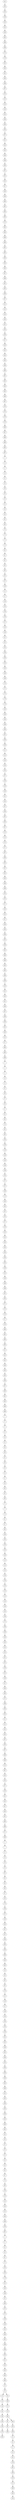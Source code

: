 digraph {
	0 [label = 0]
	1 [label = 1]
	2 [label = 2]
	3 [label = 3]
	4 [label = 4]
	5 [label = 5]
	6 [label = 6]
	7 [label = 7]
	8 [label = 8]
	9 [label = 9]
	10 [label = 10]
	11 [label = 11]
	12 [label = 12]
	13 [label = 13]
	14 [label = 14]
	15 [label = 15]
	16 [label = 16]
	17 [label = 17]
	18 [label = 18]
	19 [label = 19]
	20 [label = 20]
	21 [label = 21]
	22 [label = 22]
	23 [label = 23]
	24 [label = 24]
	25 [label = 25]
	26 [label = 26]
	27 [label = 27]
	28 [label = 28]
	29 [label = 29]
	30 [label = 30]
	31 [label = 31]
	32 [label = 32]
	33 [label = 33]
	34 [label = 34]
	35 [label = 35]
	36 [label = 36]
	37 [label = 37]
	38 [label = 38]
	39 [label = 39]
	40 [label = 40]
	41 [label = 41]
	42 [label = 42]
	43 [label = 43]
	44 [label = 44]
	45 [label = 45]
	46 [label = 46]
	47 [label = 47]
	48 [label = 48]
	49 [label = 49]
	50 [label = 50]
	51 [label = 51]
	52 [label = 52]
	53 [label = 53]
	54 [label = 54]
	55 [label = 55]
	56 [label = 56]
	57 [label = 57]
	58 [label = 58]
	59 [label = 59]
	60 [label = 60]
	61 [label = 61]
	62 [label = 62]
	63 [label = 63]
	64 [label = 64]
	65 [label = 65]
	66 [label = 66]
	67 [label = 67]
	68 [label = 68]
	69 [label = 69]
	70 [label = 70]
	71 [label = 71]
	72 [label = 72]
	73 [label = 73]
	74 [label = 74]
	75 [label = 75]
	76 [label = 76]
	77 [label = 77]
	78 [label = 78]
	79 [label = 79]
	80 [label = 80]
	81 [label = 81]
	82 [label = 82]
	83 [label = 83]
	84 [label = 84]
	85 [label = 85]
	86 [label = 86]
	87 [label = 87]
	88 [label = 88]
	89 [label = 89]
	90 [label = 90]
	91 [label = 91]
	92 [label = 92]
	93 [label = 93]
	94 [label = 94]
	95 [label = 95]
	96 [label = 96]
	97 [label = 97]
	98 [label = 98]
	99 [label = 99]
	100 [label = 100]
	101 [label = 101]
	102 [label = 102]
	103 [label = 103]
	104 [label = 104]
	105 [label = 105]
	106 [label = 106]
	107 [label = 107]
	108 [label = 108]
	109 [label = 109]
	110 [label = 110]
	111 [label = 111]
	112 [label = 112]
	113 [label = 113]
	114 [label = 114]
	115 [label = 115]
	116 [label = 116]
	117 [label = 117]
	118 [label = 118]
	119 [label = 119]
	120 [label = 120]
	121 [label = 121]
	122 [label = 122]
	123 [label = 123]
	124 [label = 124]
	125 [label = 125]
	126 [label = 126]
	127 [label = 127]
	128 [label = 128]
	129 [label = 129]
	130 [label = 130]
	131 [label = 131]
	132 [label = 132]
	133 [label = 133]
	134 [label = 134]
	135 [label = 135]
	136 [label = 136]
	137 [label = 137]
	138 [label = 138]
	139 [label = 139]
	140 [label = 140]
	141 [label = 141]
	142 [label = 142]
	143 [label = 143]
	144 [label = 144]
	145 [label = 145]
	146 [label = 146]
	147 [label = 147]
	148 [label = 148]
	149 [label = 149]
	150 [label = 150]
	151 [label = 151]
	152 [label = 152]
	153 [label = 153]
	154 [label = 154]
	155 [label = 155]
	156 [label = 156]
	157 [label = 157]
	158 [label = 158]
	159 [label = 159]
	160 [label = 160]
	161 [label = 161]
	162 [label = 162]
	163 [label = 163]
	164 [label = 164]
	165 [label = 165]
	166 [label = 166]
	167 [label = 167]
	168 [label = 168]
	169 [label = 169]
	170 [label = 170]
	171 [label = 171]
	172 [label = 172]
	173 [label = 173]
	174 [label = 174]
	175 [label = 175]
	176 [label = 176]
	177 [label = 177]
	178 [label = 178]
	179 [label = 179]
	180 [label = 180]
	181 [label = 181]
	182 [label = 182]
	183 [label = 183]
	184 [label = 184]
	185 [label = 185]
	186 [label = 186]
	187 [label = 187]
	188 [label = 188]
	189 [label = 189]
	190 [label = 190]
	191 [label = 191]
	192 [label = 192]
	193 [label = 193]
	194 [label = 194]
	195 [label = 195]
	196 [label = 196]
	197 [label = 197]
	198 [label = 198]
	199 [label = 199]
	200 [label = 200]
	201 [label = 201]
	202 [label = 202]
	203 [label = 203]
	204 [label = 204]
	205 [label = 205]
	206 [label = 206]
	207 [label = 207]
	208 [label = 208]
	209 [label = 209]
	210 [label = 210]
	211 [label = 211]
	212 [label = 212]
	213 [label = 213]
	214 [label = 214]
	215 [label = 215]
	216 [label = 216]
	217 [label = 217]
	218 [label = 218]
	219 [label = 219]
	220 [label = 220]
	221 [label = 221]
	222 [label = 222]
	223 [label = 223]
	224 [label = 224]
	225 [label = 225]
	226 [label = 226]
	227 [label = 227]
	228 [label = 228]
	229 [label = 229]
	230 [label = 230]
	231 [label = 231]
	232 [label = 232]
	233 [label = 233]
	234 [label = 234]
	235 [label = 235]
	236 [label = 236]
	237 [label = 237]
	238 [label = 238]
	239 [label = 239]
	240 [label = 240]
	241 [label = 241]
	242 [label = 242]
	243 [label = 243]
	244 [label = 244]
	245 [label = 245]
	246 [label = 246]
	247 [label = 247]
	248 [label = 248]
	249 [label = 249]
	250 [label = 250]
	251 [label = 251]
	252 [label = 252]
	253 [label = 253]
	254 [label = 254]
	255 [label = 255]
	256 [label = 256]
	257 [label = 257]
	258 [label = 258]
	259 [label = 259]
	260 [label = 260]
	261 [label = 261]
	262 [label = 262]
	263 [label = 263]
	264 [label = 264]
	265 [label = 265]
	266 [label = 266]
	267 [label = 267]
	268 [label = 268]
	269 [label = 269]
	270 [label = 270]
	271 [label = 271]
	272 [label = 272]
	273 [label = 273]
	274 [label = 274]
	275 [label = 275]
	276 [label = 276]
	277 [label = 277]
	278 [label = 278]
	279 [label = 279]
	280 [label = 280]
	281 [label = 281]
	282 [label = 282]
	283 [label = 283]
	284 [label = 284]
	285 [label = 285]
	286 [label = 286]
	287 [label = 287]
	288 [label = 288]
	289 [label = 289]
	290 [label = 290]
	291 [label = 291]
	292 [label = 292]
	293 [label = 293]
	294 [label = 294]
	295 [label = 295]
	296 [label = 296]
	297 [label = 297]
	298 [label = 298]
	299 [label = 299]
	300 [label = 300]
	301 [label = 301]
	302 [label = 302]
	303 [label = 303]
	304 [label = 304]
	305 [label = 305]
	306 [label = 306]
	307 [label = 307]
	308 [label = 308]
	309 [label = 309]
	310 [label = 310]
	311 [label = 311]
	312 [label = 312]
	313 [label = 313]
	314 [label = 314]
	315 [label = 315]
	316 [label = 316]
	317 [label = 317]
	318 [label = 318]
	319 [label = 319]
	320 [label = 320]
	321 [label = 321]
	322 [label = 322]
	323 [label = 323]
	324 [label = 324]
	325 [label = 325]
	326 [label = 326]
	327 [label = 327]
	328 [label = 328]
	329 [label = 329]
	330 [label = 330]
	331 [label = 331]
	332 [label = 332]
	333 [label = 333]
	334 [label = 334]
	335 [label = 335]
	336 [label = 336]
	337 [label = 337]
	338 [label = 338]
	339 [label = 339]
	340 [label = 340]
	341 [label = 341]
	342 [label = 342]
	343 [label = 343]
	344 [label = 344]
	345 [label = 345]
	346 [label = 346]
	347 [label = 347]
	348 [label = 348]
	349 [label = 349]
	350 [label = 350]
	351 [label = 351]
	352 [label = 352]
	353 [label = 353]
	354 [label = 354]
	355 [label = 355]
	356 [label = 356]
	357 [label = 357]
	358 [label = 358]
	359 [label = 359]
	360 [label = 360]
	361 [label = 361]
	362 [label = 362]
	363 [label = 363]
	364 [label = 364]
	365 [label = 365]
	366 [label = 366]
	367 [label = 367]
	368 [label = 368]
	369 [label = 369]
	370 [label = 370]
	371 [label = 371]
	372 [label = 372]
	373 [label = 373]
	374 [label = 374]
	375 [label = 375]
	376 [label = 376]
	377 [label = 377]
	378 [label = 378]
	379 [label = 379]
	380 [label = 380]
	381 [label = 381]
	382 [label = 382]
	383 [label = 383]
	384 [label = 384]
	385 [label = 385]
	386 [label = 386]
	387 [label = 387]
	388 [label = 388]
	389 [label = 389]
	390 [label = 390]
	391 [label = 391]
	392 [label = 392]
	393 [label = 393]
	394 [label = 394]
	395 [label = 395]
	396 [label = 396]
	397 [label = 397]
	398 [label = 398]
	399 [label = 399]
	400 [label = 400]
	401 [label = 401]
	402 [label = 402]
	403 [label = 403]
	404 [label = 404]
	405 [label = 405]
	406 [label = 406]
	407 [label = 407]
	408 [label = 408]
	409 [label = 409]
	410 [label = 410]
	411 [label = 411]
	412 [label = 412]
	413 [label = 413]
	414 [label = 414]
	415 [label = 415]
	416 [label = 416]
	417 [label = 417]
	418 [label = 418]
	419 [label = 419]
	420 [label = 420]
	421 [label = 421]
	422 [label = 422]
	423 [label = 423]
	424 [label = 424]
	425 [label = 425]
	426 [label = 426]
	427 [label = 427]
	428 [label = 428]
	429 [label = 429]
	430 [label = 430]
	431 [label = 431]
	432 [label = 432]
	433 [label = 433]
	434 [label = 434]
	435 [label = 435]
	436 [label = 436]
	437 [label = 437]
	438 [label = 438]
	439 [label = 439]
	440 [label = 440]
	441 [label = 441]
	442 [label = 442]
	443 [label = 443]
	444 [label = 444]
	445 [label = 445]
	446 [label = 446]
	447 [label = 447]
	448 [label = 448]
	449 [label = 449]
	450 [label = 450]
	451 [label = 451]
	452 [label = 452]
	453 [label = 453]
	454 [label = 454]
	455 [label = 455]
	456 [label = 456]
	457 [label = 457]
	458 [label = 458]
	459 [label = 459]
	460 [label = 460]
	461 [label = 461]
	462 [label = 462]
	463 [label = 463]
	464 [label = 464]
	465 [label = 465]
	466 [label = 466]
	467 [label = 467]
	468 [label = 468]
	469 [label = 469]
	470 [label = 470]
	471 [label = 471]
	472 [label = 472]
	473 [label = 473]
	474 [label = 474]
	475 [label = 475]
	476 [label = 476]
	477 [label = 477]
	478 [label = 478]
	479 [label = 479]
	480 [label = 480]
	481 [label = 481]
	482 [label = 482]
	483 [label = 483]
	484 [label = 484]
	485 [label = 485]
	486 [label = 486]
	487 [label = 487]
	488 [label = 488]
	489 [label = 489]
	490 [label = 490]
	491 [label = 491]
	492 [label = 492]
	493 [label = 493]
	494 [label = 494]
	495 [label = 495]
	496 [label = 496]
	497 [label = 497]
	498 [label = 498]
	499 [label = 499]
	379->404;
	235->379;
	203->235;
	162->203;
	161->162;
	144->161;
	122->144;
	112->122;
	29->112;
	29->141;
	300->244;
	396->300;
	372->396;
	319->372;
	306->319;
	301->306;
	279->301;
	231->279;
	212->231;
	177->212;
	45->177;
	22->45;
	336->22;
	323->336;
	284->323;
	283->284;
	283->82;
	83->260;
	82->83;
	276->283;
	272->276;
	269->272;
	141->269;
	15->29;
	495->15;
	494->495;
	433->494;
	343->433;
	321->343;
	293->321;
	288->293;
	286->288;
	281->286;
	280->281;
	252->280;
	248->252;
	236->248;
	475->236;
	472->475;
	400->472;
	52->400;
	196->52;
	185->196;
	181->185;
	179->181;
	163->179;
	132->163;
	72->132;
	61->72;
	43->61;
	42->43;
	27->42;
	3->27;
	491->3;
	479->491;
	446->479;
	444->446;
	373->444;
	204->373;
	142->204;
	135->142;
	133->135;
	89->133;
	74->89;
	67->74;
	64->67;
	59->64;
	56->59;
	55->56;
	53->55;
	51->53;
	44->51;
	40->44;
	482->40;
	469->482;
	454->469;
	449->454;
	443->449;
	428->443;
	425->428;
	415->425;
	386->415;
	363->386;
	356->363;
	338->356;
	294->338;
	223->294;
	208->223;
	202->208;
	199->202;
	192->199;
	191->192;
	156->191;
	155->156;
	150->155;
	143->150;
	138->143;
	127->138;
	126->127;
	121->126;
	110->121;
	95->110;
	93->95;
	20->93;
	18->20;
	493->18;
	440->493;
	366->440;
	340->366;
	335->340;
	326->335;
	237->326;
	207->237;
	205->207;
	193->205;
	187->193;
	184->187;
	174->184;
	131->174;
	97->131;
	96->97;
	86->96;
	85->86;
	80->85;
	24->80;
	16->24;
	13->16;
	11->13;
	7->11;
	0->7;
	499->0;
	471->499;
	468->471;
	463->468;
	451->463;
	450->451;
	447->450;
	445->447;
	441->445;
	418->441;
	417->418;
	414->417;
	410->414;
	387->410;
	374->387;
	369->374;
	368->369;
	367->368;
	353->367;
	347->353;
	332->347;
	322->332;
	312->322;
	311->312;
	305->311;
	304->305;
	289->304;
	271->289;
	265->271;
	264->265;
	247->264;
	238->247;
	232->238;
	226->232;
	222->226;
	221->222;
	213->221;
	210->213;
	195->210;
	190->195;
	188->190;
	186->188;
	172->186;
	158->172;
	153->158;
	136->153;
	134->136;
	124->134;
	123->124;
	120->123;
	119->120;
	116->119;
	115->116;
	114->115;
	113->114;
	106->113;
	105->106;
	103->105;
	102->103;
	100->102;
	88->100;
	87->88;
	81->87;
	78->81;
	77->78;
	71->77;
	66->71;
	62->66;
	60->62;
	58->60;
	57->58;
	54->57;
	50->54;
	49->50;
	41->49;
	38->41;
	34->38;
	32->34;
	26->32;
	25->26;
	9->25;
	6->9;
	1->6;
	498->1;
	489->498;
	483->489;
	481->483;
	480->481;
	457->480;
	456->457;
	455->456;
	453->455;
	448->453;
	442->448;
	423->442;
	411->423;
	385->411;
	383->385;
	381->383;
	380->381;
	378->380;
	377->378;
	376->377;
	375->376;
	371->375;
	354->371;
	331->354;
	299->331;
	298->299;
	259->298;
	253->259;
	249->253;
	245->249;
	240->245;
	234->240;
	233->234;
	230->233;
	225->230;
	220->225;
	218->220;
	217->218;
	215->217;
	197->215;
	182->197;
	180->182;
	173->180;
	168->173;
	167->168;
	157->167;
	154->157;
	149->154;
	148->149;
	140->148;
	139->140;
	129->139;
	109->129;
	104->109;
	98->104;
	84->98;
	79->84;
	69->79;
	63->69;
	47->63;
	46->47;
	37->46;
	36->37;
	31->36;
	12->31;
	10->12;
	8->10;
	4->8;
	2->4;
	496->2;
	485->496;
	484->485;
	477->484;
	473->477;
	459->473;
	452->459;
	439->452;
	438->439;
	437->438;
	436->437;
	431->436;
	430->431;
	422->430;
	416->422;
	409->416;
	408->409;
	405->408;
	403->405;
	398->403;
	388->398;
	362->388;
	348->362;
	342->348;
	339->342;
	333->339;
	329->333;
	327->329;
	325->327;
	320->325;
	317->320;
	315->317;
	314->315;
	309->314;
	308->309;
	303->308;
	302->303;
	297->302;
	292->297;
	290->292;
	287->290;
	277->287;
	275->277;
	273->275;
	270->273;
	267->270;
	263->267;
	261->263;
	258->261;
	257->258;
	254->257;
	251->254;
	239->251;
	229->239;
	228->229;
	227->228;
	224->227;
	219->224;
	216->219;
	214->216;
	211->214;
	209->211;
	206->209;
	201->206;
	200->201;
	198->200;
	194->198;
	189->194;
	183->189;
	178->183;
	176->178;
	175->176;
	171->175;
	170->171;
	169->170;
	166->169;
	165->166;
	164->165;
	160->164;
	159->160;
	152->159;
	151->152;
	147->151;
	146->147;
	145->146;
	137->145;
	130->137;
	128->130;
	125->128;
	118->125;
	117->118;
	111->117;
	108->111;
	107->108;
	101->107;
	99->101;
	94->99;
	92->94;
	91->92;
	90->91;
	76->90;
	75->76;
	73->75;
	70->73;
	68->70;
	65->68;
	48->65;
	39->48;
	35->39;
	33->35;
	30->33;
	28->30;
	23->28;
	21->23;
	19->21;
	17->19;
	14->17;
	5->14;
	497->5;
	492->497;
	490->492;
	488->490;
	487->488;
	486->487;
	478->486;
	476->478;
	474->476;
	470->474;
	467->470;
	466->467;
	465->466;
	464->465;
	462->464;
	461->462;
	460->461;
	458->460;
	435->458;
	434->435;
	432->434;
	429->432;
	427->429;
	426->427;
	424->426;
	421->424;
	420->421;
	419->420;
	413->419;
	412->413;
	407->412;
	406->407;
	402->406;
	401->402;
	399->401;
	397->399;
	395->397;
	394->395;
	393->394;
	392->393;
	391->392;
	390->391;
	389->390;
	384->389;
	382->384;
	370->382;
	365->370;
	364->365;
	361->364;
	360->361;
	359->360;
	358->359;
	357->358;
	355->357;
	352->355;
	351->352;
	350->351;
	349->350;
	346->349;
	345->346;
	344->345;
	341->344;
	337->341;
	334->337;
	330->334;
	328->330;
	324->328;
	318->324;
	316->318;
	313->316;
	310->313;
	307->310;
	296->307;
	295->296;
	291->295;
	285->291;
	282->285;
	278->282;
	274->278;
	268->274;
	266->268;
	262->266;
	256->262;
	255->256;
	250->255;
	246->250;
	243->246;
	242->243;
	241->242;
}